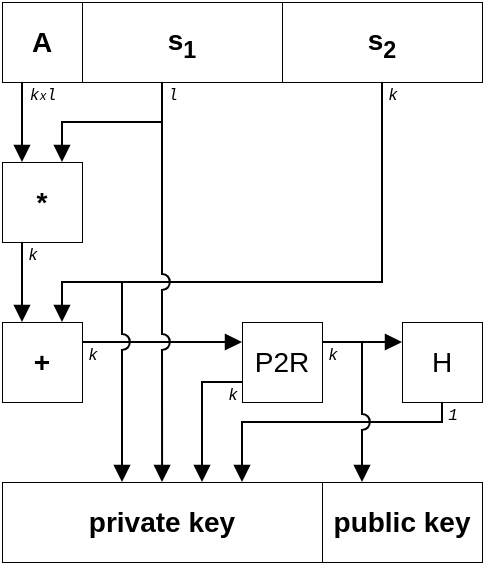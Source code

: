 <mxfile version="20.3.0" type="device"><diagram id="kgpKYQtTHZ0yAKxKKP6v" name="Page-1"><mxGraphModel dx="813" dy="499" grid="1" gridSize="10" guides="1" tooltips="1" connect="1" arrows="1" fold="1" page="1" pageScale="1" pageWidth="850" pageHeight="1100" math="0" shadow="0"><root><mxCell id="0"/><mxCell id="1" parent="0"/><mxCell id="GimO8Tfs8xw4bccf_avH-2" style="edgeStyle=orthogonalEdgeStyle;rounded=0;orthogonalLoop=1;jettySize=auto;html=1;endArrow=block;endFill=1;" parent="1" source="3KpETBeqzy1ZQJSmCBxF-336" target="GimO8Tfs8xw4bccf_avH-1" edge="1"><mxGeometry relative="1" as="geometry"><Array as="points"><mxPoint x="330" y="300"/><mxPoint x="330" y="300"/></Array></mxGeometry></mxCell><mxCell id="3KpETBeqzy1ZQJSmCBxF-336" value="&lt;b&gt;A&lt;/b&gt;" style="rounded=0;whiteSpace=wrap;html=1;strokeWidth=0.5;fontFamily=Helvetica;fontSize=14;fillColor=default;" parent="1" vertex="1"><mxGeometry x="320" y="240" width="40" height="40" as="geometry"/></mxCell><mxCell id="7zCvkDp60MNJGpsabBFn-30" style="edgeStyle=orthogonalEdgeStyle;rounded=0;jumpStyle=arc;jumpSize=8;orthogonalLoop=1;jettySize=auto;html=1;entryX=0.75;entryY=0;entryDx=0;entryDy=0;endArrow=block;endFill=1;" parent="1" source="3KpETBeqzy1ZQJSmCBxF-337" target="GimO8Tfs8xw4bccf_avH-1" edge="1"><mxGeometry relative="1" as="geometry"><Array as="points"><mxPoint x="400" y="300"/><mxPoint x="350" y="300"/></Array></mxGeometry></mxCell><mxCell id="3KpETBeqzy1ZQJSmCBxF-337" value="&lt;b&gt;s&lt;sub&gt;1&lt;/sub&gt;&lt;/b&gt;" style="rounded=0;whiteSpace=wrap;html=1;strokeWidth=0.5;fontFamily=Helvetica;fontSize=14;fillColor=default;" parent="1" vertex="1"><mxGeometry x="360" y="240" width="100" height="40" as="geometry"/></mxCell><mxCell id="7zCvkDp60MNJGpsabBFn-32" style="edgeStyle=orthogonalEdgeStyle;rounded=0;jumpStyle=arc;jumpSize=8;orthogonalLoop=1;jettySize=auto;html=1;entryX=0.75;entryY=0;entryDx=0;entryDy=0;endArrow=block;endFill=1;" parent="1" source="3KpETBeqzy1ZQJSmCBxF-338" target="tkcNcZ1JvZV5etYHs2tD-5" edge="1"><mxGeometry relative="1" as="geometry"><Array as="points"><mxPoint x="510" y="380"/><mxPoint x="350" y="380"/></Array></mxGeometry></mxCell><mxCell id="3KpETBeqzy1ZQJSmCBxF-338" value="&lt;b&gt;s&lt;sub&gt;2&lt;/sub&gt;&lt;/b&gt;" style="rounded=0;whiteSpace=wrap;html=1;strokeWidth=0.5;fontFamily=Helvetica;fontSize=14;fillColor=default;" parent="1" vertex="1"><mxGeometry x="460" y="240" width="100" height="40" as="geometry"/></mxCell><mxCell id="7zCvkDp60MNJGpsabBFn-28" style="edgeStyle=orthogonalEdgeStyle;rounded=0;jumpStyle=arc;jumpSize=8;orthogonalLoop=1;jettySize=auto;html=1;entryX=0.25;entryY=0;entryDx=0;entryDy=0;endArrow=block;endFill=1;" parent="1" source="GimO8Tfs8xw4bccf_avH-1" target="tkcNcZ1JvZV5etYHs2tD-5" edge="1"><mxGeometry relative="1" as="geometry"><Array as="points"><mxPoint x="330" y="370"/><mxPoint x="330" y="370"/></Array></mxGeometry></mxCell><mxCell id="GimO8Tfs8xw4bccf_avH-1" value="&lt;b&gt;*&lt;/b&gt;" style="rounded=0;whiteSpace=wrap;html=1;strokeWidth=0.5;fontFamily=Helvetica;fontSize=14;fillColor=default;" parent="1" vertex="1"><mxGeometry x="320" y="320" width="40" height="40" as="geometry"/></mxCell><mxCell id="GimO8Tfs8xw4bccf_avH-8" value="&lt;font face=&quot;Courier New&quot; style=&quot;font-size: 8px;&quot;&gt;k&lt;/font&gt;&lt;font face=&quot;Courier New&quot; style=&quot;font-size: 6px;&quot;&gt;x&lt;/font&gt;&lt;font face=&quot;Courier New&quot; style=&quot;font-size: 8px;&quot;&gt;l&lt;/font&gt;" style="text;html=1;align=center;verticalAlign=middle;resizable=0;points=[];autosize=1;strokeColor=none;fillColor=none;fontStyle=2" parent="1" vertex="1"><mxGeometry x="320" y="270" width="40" height="30" as="geometry"/></mxCell><mxCell id="9cmA0hQNFxoOdOFhQ6iF-6" value="&lt;b&gt;private key&lt;br&gt;&lt;/b&gt;" style="rounded=0;whiteSpace=wrap;html=1;strokeWidth=0.5;fontFamily=Helvetica;fontSize=14;fillColor=default;" parent="1" vertex="1"><mxGeometry x="320" y="480" width="160" height="40" as="geometry"/></mxCell><mxCell id="9cmA0hQNFxoOdOFhQ6iF-7" value="&lt;b&gt;public key&lt;/b&gt;" style="rounded=0;whiteSpace=wrap;html=1;strokeWidth=0.5;fontFamily=Helvetica;fontSize=14;fillColor=default;" parent="1" vertex="1"><mxGeometry x="480" y="480" width="80" height="40" as="geometry"/></mxCell><mxCell id="7zCvkDp60MNJGpsabBFn-33" style="edgeStyle=orthogonalEdgeStyle;rounded=0;jumpStyle=arc;jumpSize=8;orthogonalLoop=1;jettySize=auto;html=1;entryX=0;entryY=0.25;entryDx=0;entryDy=0;endArrow=block;endFill=1;" parent="1" source="tkcNcZ1JvZV5etYHs2tD-5" target="7zCvkDp60MNJGpsabBFn-13" edge="1"><mxGeometry relative="1" as="geometry"><Array as="points"><mxPoint x="370" y="410"/><mxPoint x="370" y="410"/></Array></mxGeometry></mxCell><mxCell id="tkcNcZ1JvZV5etYHs2tD-5" value="&lt;b&gt;+&lt;/b&gt;" style="rounded=0;whiteSpace=wrap;html=1;strokeWidth=0.5;fontFamily=Helvetica;fontSize=14;fillColor=default;" parent="1" vertex="1"><mxGeometry x="320" y="400" width="40" height="40" as="geometry"/></mxCell><mxCell id="tkcNcZ1JvZV5etYHs2tD-9" value="&lt;font face=&quot;Courier New&quot;&gt;&lt;span style=&quot;font-size: 8px;&quot;&gt;l&lt;/span&gt;&lt;/font&gt;" style="text;html=1;align=center;verticalAlign=middle;resizable=0;points=[];autosize=1;strokeColor=none;fillColor=none;fontStyle=2" parent="1" vertex="1"><mxGeometry x="390" y="270" width="30" height="30" as="geometry"/></mxCell><mxCell id="tkcNcZ1JvZV5etYHs2tD-11" value="&lt;font face=&quot;Courier New&quot;&gt;&lt;span style=&quot;font-size: 8px;&quot;&gt;k&lt;/span&gt;&lt;/font&gt;" style="text;html=1;align=center;verticalAlign=middle;resizable=0;points=[];autosize=1;strokeColor=none;fillColor=none;fontStyle=2" parent="1" vertex="1"><mxGeometry x="500" y="270" width="30" height="30" as="geometry"/></mxCell><mxCell id="7zCvkDp60MNJGpsabBFn-35" style="edgeStyle=orthogonalEdgeStyle;rounded=0;jumpStyle=arc;jumpSize=8;orthogonalLoop=1;jettySize=auto;html=1;entryX=0;entryY=0.25;entryDx=0;entryDy=0;endArrow=block;endFill=1;" parent="1" source="7zCvkDp60MNJGpsabBFn-13" target="7zCvkDp60MNJGpsabBFn-27" edge="1"><mxGeometry relative="1" as="geometry"><Array as="points"><mxPoint x="490" y="410"/><mxPoint x="490" y="410"/></Array></mxGeometry></mxCell><mxCell id="7zCvkDp60MNJGpsabBFn-75" style="edgeStyle=orthogonalEdgeStyle;rounded=0;jumpStyle=arc;jumpSize=8;orthogonalLoop=1;jettySize=auto;html=1;exitX=0;exitY=0.75;exitDx=0;exitDy=0;entryX=0.625;entryY=0;entryDx=0;entryDy=0;entryPerimeter=0;endArrow=block;endFill=1;" parent="1" source="7zCvkDp60MNJGpsabBFn-13" target="9cmA0hQNFxoOdOFhQ6iF-6" edge="1"><mxGeometry relative="1" as="geometry"/></mxCell><mxCell id="7zCvkDp60MNJGpsabBFn-13" value="P2R" style="rounded=0;whiteSpace=wrap;html=1;strokeWidth=0.5;fontFamily=Helvetica;fontSize=14;fillColor=default;" parent="1" vertex="1"><mxGeometry x="440" y="400" width="40" height="40" as="geometry"/></mxCell><mxCell id="7zCvkDp60MNJGpsabBFn-37" style="edgeStyle=orthogonalEdgeStyle;rounded=0;jumpStyle=arc;jumpSize=8;orthogonalLoop=1;jettySize=auto;html=1;endArrow=block;endFill=1;" parent="1" source="7zCvkDp60MNJGpsabBFn-27" target="9cmA0hQNFxoOdOFhQ6iF-6" edge="1"><mxGeometry relative="1" as="geometry"><mxPoint x="540" y="470" as="targetPoint"/><Array as="points"><mxPoint x="540" y="450"/><mxPoint x="440" y="450"/></Array></mxGeometry></mxCell><mxCell id="7zCvkDp60MNJGpsabBFn-27" value="H" style="rounded=0;whiteSpace=wrap;html=1;strokeWidth=0.5;fontFamily=Helvetica;fontSize=14;fillColor=default;" parent="1" vertex="1"><mxGeometry x="520" y="400" width="40" height="40" as="geometry"/></mxCell><mxCell id="7zCvkDp60MNJGpsabBFn-31" style="edgeStyle=orthogonalEdgeStyle;rounded=0;jumpStyle=arc;jumpSize=8;orthogonalLoop=1;jettySize=auto;html=1;endArrow=block;endFill=1;" parent="1" target="9cmA0hQNFxoOdOFhQ6iF-6" edge="1"><mxGeometry relative="1" as="geometry"><mxPoint x="400" y="300" as="sourcePoint"/></mxGeometry></mxCell><mxCell id="7zCvkDp60MNJGpsabBFn-34" value="" style="endArrow=block;html=1;rounded=0;jumpStyle=arc;jumpSize=8;endFill=1;entryX=0.375;entryY=0;entryDx=0;entryDy=0;entryPerimeter=0;" parent="1" target="9cmA0hQNFxoOdOFhQ6iF-6" edge="1"><mxGeometry width="50" height="50" relative="1" as="geometry"><mxPoint x="380" y="380" as="sourcePoint"/><mxPoint x="380" y="470" as="targetPoint"/></mxGeometry></mxCell><mxCell id="7zCvkDp60MNJGpsabBFn-36" style="edgeStyle=orthogonalEdgeStyle;rounded=0;jumpStyle=arc;jumpSize=8;orthogonalLoop=1;jettySize=auto;html=1;endArrow=block;endFill=1;entryX=0.25;entryY=0;entryDx=0;entryDy=0;" parent="1" target="9cmA0hQNFxoOdOFhQ6iF-7" edge="1"><mxGeometry relative="1" as="geometry"><mxPoint x="500" y="410" as="sourcePoint"/><Array as="points"><mxPoint x="500" y="430"/><mxPoint x="500" y="430"/></Array></mxGeometry></mxCell><mxCell id="65BsMq35N-QoHzmUUoZp-1" value="&lt;font face=&quot;Courier New&quot;&gt;&lt;span style=&quot;font-size: 8px;&quot;&gt;k&lt;/span&gt;&lt;/font&gt;" style="text;html=1;align=center;verticalAlign=middle;resizable=0;points=[];autosize=1;strokeColor=none;fillColor=none;fontStyle=2" parent="1" vertex="1"><mxGeometry x="320" y="350" width="30" height="30" as="geometry"/></mxCell><mxCell id="65BsMq35N-QoHzmUUoZp-2" value="&lt;font face=&quot;Courier New&quot;&gt;&lt;span style=&quot;font-size: 8px;&quot;&gt;k&lt;/span&gt;&lt;/font&gt;" style="text;html=1;align=center;verticalAlign=middle;resizable=0;points=[];autosize=1;strokeColor=none;fillColor=none;fontStyle=2" parent="1" vertex="1"><mxGeometry x="350" y="400" width="30" height="30" as="geometry"/></mxCell><mxCell id="65BsMq35N-QoHzmUUoZp-3" value="&lt;font face=&quot;Courier New&quot;&gt;&lt;span style=&quot;font-size: 8px;&quot;&gt;k&lt;/span&gt;&lt;/font&gt;" style="text;html=1;align=center;verticalAlign=middle;resizable=0;points=[];autosize=1;strokeColor=none;fillColor=none;fontStyle=2" parent="1" vertex="1"><mxGeometry x="420" y="420" width="30" height="30" as="geometry"/></mxCell><mxCell id="65BsMq35N-QoHzmUUoZp-4" value="&lt;font face=&quot;Courier New&quot;&gt;&lt;span style=&quot;font-size: 8px;&quot;&gt;1&lt;/span&gt;&lt;/font&gt;" style="text;html=1;align=center;verticalAlign=middle;resizable=0;points=[];autosize=1;strokeColor=none;fillColor=none;fontStyle=2" parent="1" vertex="1"><mxGeometry x="530" y="430" width="30" height="30" as="geometry"/></mxCell><mxCell id="65BsMq35N-QoHzmUUoZp-5" value="&lt;font face=&quot;Courier New&quot;&gt;&lt;span style=&quot;font-size: 8px;&quot;&gt;k&lt;/span&gt;&lt;/font&gt;" style="text;html=1;align=center;verticalAlign=middle;resizable=0;points=[];autosize=1;strokeColor=none;fillColor=none;fontStyle=2" parent="1" vertex="1"><mxGeometry x="470" y="400" width="30" height="30" as="geometry"/></mxCell></root></mxGraphModel></diagram></mxfile>